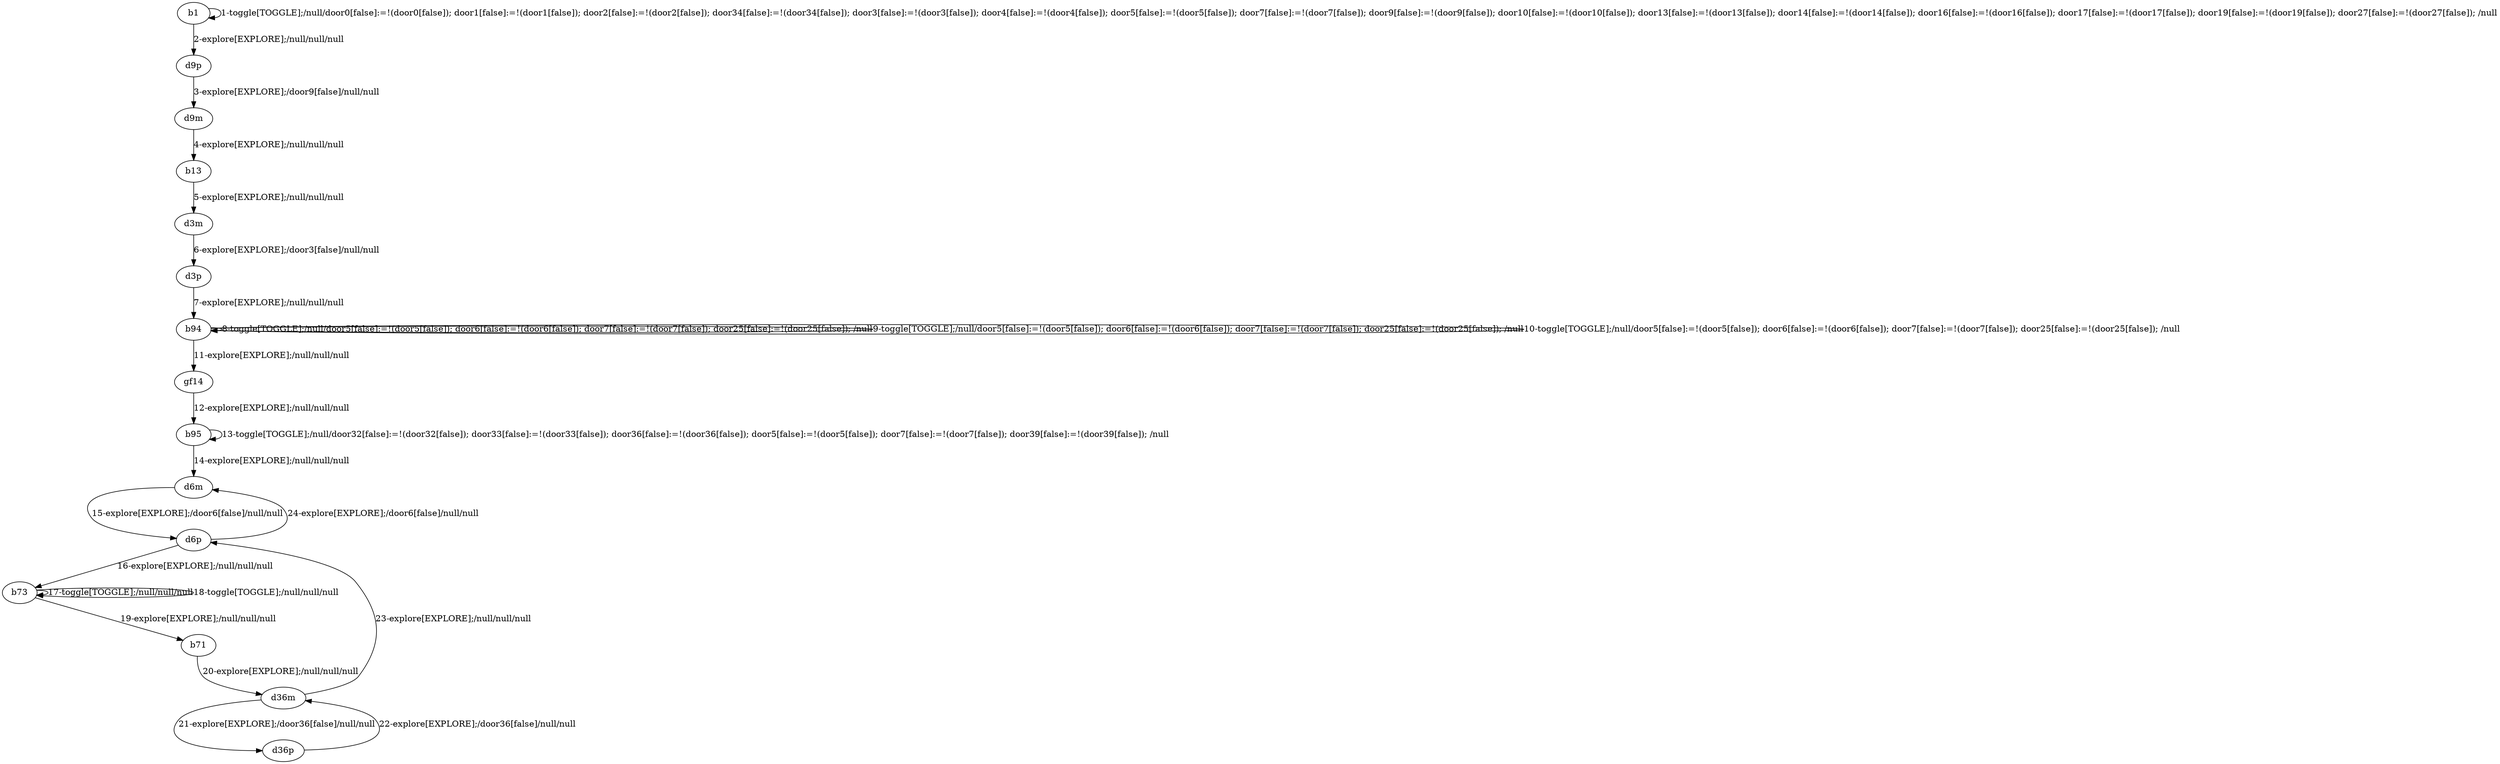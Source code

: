 # Total number of goals covered by this test: 1
# d6p --> d6m

digraph g {
"b1" -> "b1" [label = "1-toggle[TOGGLE];/null/door0[false]:=!(door0[false]); door1[false]:=!(door1[false]); door2[false]:=!(door2[false]); door34[false]:=!(door34[false]); door3[false]:=!(door3[false]); door4[false]:=!(door4[false]); door5[false]:=!(door5[false]); door7[false]:=!(door7[false]); door9[false]:=!(door9[false]); door10[false]:=!(door10[false]); door13[false]:=!(door13[false]); door14[false]:=!(door14[false]); door16[false]:=!(door16[false]); door17[false]:=!(door17[false]); door19[false]:=!(door19[false]); door27[false]:=!(door27[false]); /null"];
"b1" -> "d9p" [label = "2-explore[EXPLORE];/null/null/null"];
"d9p" -> "d9m" [label = "3-explore[EXPLORE];/door9[false]/null/null"];
"d9m" -> "b13" [label = "4-explore[EXPLORE];/null/null/null"];
"b13" -> "d3m" [label = "5-explore[EXPLORE];/null/null/null"];
"d3m" -> "d3p" [label = "6-explore[EXPLORE];/door3[false]/null/null"];
"d3p" -> "b94" [label = "7-explore[EXPLORE];/null/null/null"];
"b94" -> "b94" [label = "8-toggle[TOGGLE];/null/door5[false]:=!(door5[false]); door6[false]:=!(door6[false]); door7[false]:=!(door7[false]); door25[false]:=!(door25[false]); /null"];
"b94" -> "b94" [label = "9-toggle[TOGGLE];/null/door5[false]:=!(door5[false]); door6[false]:=!(door6[false]); door7[false]:=!(door7[false]); door25[false]:=!(door25[false]); /null"];
"b94" -> "b94" [label = "10-toggle[TOGGLE];/null/door5[false]:=!(door5[false]); door6[false]:=!(door6[false]); door7[false]:=!(door7[false]); door25[false]:=!(door25[false]); /null"];
"b94" -> "gf14" [label = "11-explore[EXPLORE];/null/null/null"];
"gf14" -> "b95" [label = "12-explore[EXPLORE];/null/null/null"];
"b95" -> "b95" [label = "13-toggle[TOGGLE];/null/door32[false]:=!(door32[false]); door33[false]:=!(door33[false]); door36[false]:=!(door36[false]); door5[false]:=!(door5[false]); door7[false]:=!(door7[false]); door39[false]:=!(door39[false]); /null"];
"b95" -> "d6m" [label = "14-explore[EXPLORE];/null/null/null"];
"d6m" -> "d6p" [label = "15-explore[EXPLORE];/door6[false]/null/null"];
"d6p" -> "b73" [label = "16-explore[EXPLORE];/null/null/null"];
"b73" -> "b73" [label = "17-toggle[TOGGLE];/null/null/null"];
"b73" -> "b73" [label = "18-toggle[TOGGLE];/null/null/null"];
"b73" -> "b71" [label = "19-explore[EXPLORE];/null/null/null"];
"b71" -> "d36m" [label = "20-explore[EXPLORE];/null/null/null"];
"d36m" -> "d36p" [label = "21-explore[EXPLORE];/door36[false]/null/null"];
"d36p" -> "d36m" [label = "22-explore[EXPLORE];/door36[false]/null/null"];
"d36m" -> "d6p" [label = "23-explore[EXPLORE];/null/null/null"];
"d6p" -> "d6m" [label = "24-explore[EXPLORE];/door6[false]/null/null"];
}